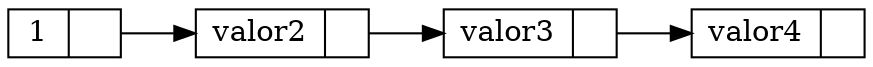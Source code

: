 digraph G {
    rankdir=LR;
    node[shape=record, height=.1]
    nodo1[label="{1|<f1>}"];
nodo2[label="{valor2|<f1>}"];
nodo3[label="{valor3|<f1>}"];
nodo4[label="{valor4|<f1>}"];
nodo1 -> nodo2;
nodo2 -> nodo3;
nodo3 -> nodo4;
}